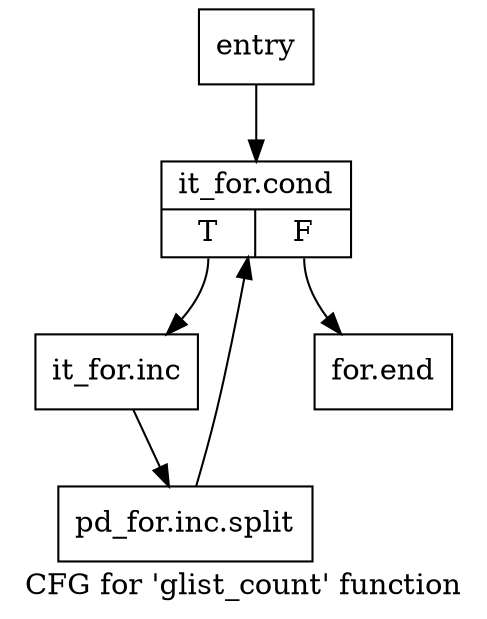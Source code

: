 digraph "CFG for 'glist_count' function" {
	label="CFG for 'glist_count' function";

	Node0xe8a2f0 [shape=record,label="{entry}"];
	Node0xe8a2f0 -> Node0xe8a340;
	Node0xe8a340 [shape=record,label="{it_for.cond|{<s0>T|<s1>F}}"];
	Node0xe8a340:s0 -> Node0xe8a390;
	Node0xe8a340:s1 -> Node0xe8a3e0;
	Node0xe8a390 [shape=record,label="{it_for.inc}"];
	Node0xe8a390 -> Node0x1453c90;
	Node0x1453c90 [shape=record,label="{pd_for.inc.split}"];
	Node0x1453c90 -> Node0xe8a340;
	Node0xe8a3e0 [shape=record,label="{for.end}"];
}
